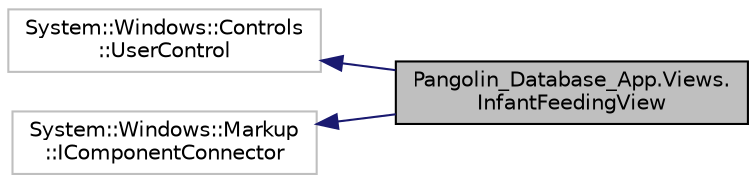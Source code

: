 digraph "Pangolin_Database_App.Views.InfantFeedingView"
{
 // LATEX_PDF_SIZE
  edge [fontname="Helvetica",fontsize="10",labelfontname="Helvetica",labelfontsize="10"];
  node [fontname="Helvetica",fontsize="10",shape=record];
  rankdir="LR";
  Node1 [label="Pangolin_Database_App.Views.\lInfantFeedingView",height=0.2,width=0.4,color="black", fillcolor="grey75", style="filled", fontcolor="black",tooltip="InfantFeedingView"];
  Node2 -> Node1 [dir="back",color="midnightblue",fontsize="10",style="solid"];
  Node2 [label="System::Windows::Controls\l::UserControl",height=0.2,width=0.4,color="grey75", fillcolor="white", style="filled",tooltip=" "];
  Node3 -> Node1 [dir="back",color="midnightblue",fontsize="10",style="solid"];
  Node3 [label="System::Windows::Markup\l::IComponentConnector",height=0.2,width=0.4,color="grey75", fillcolor="white", style="filled",tooltip=" "];
}

